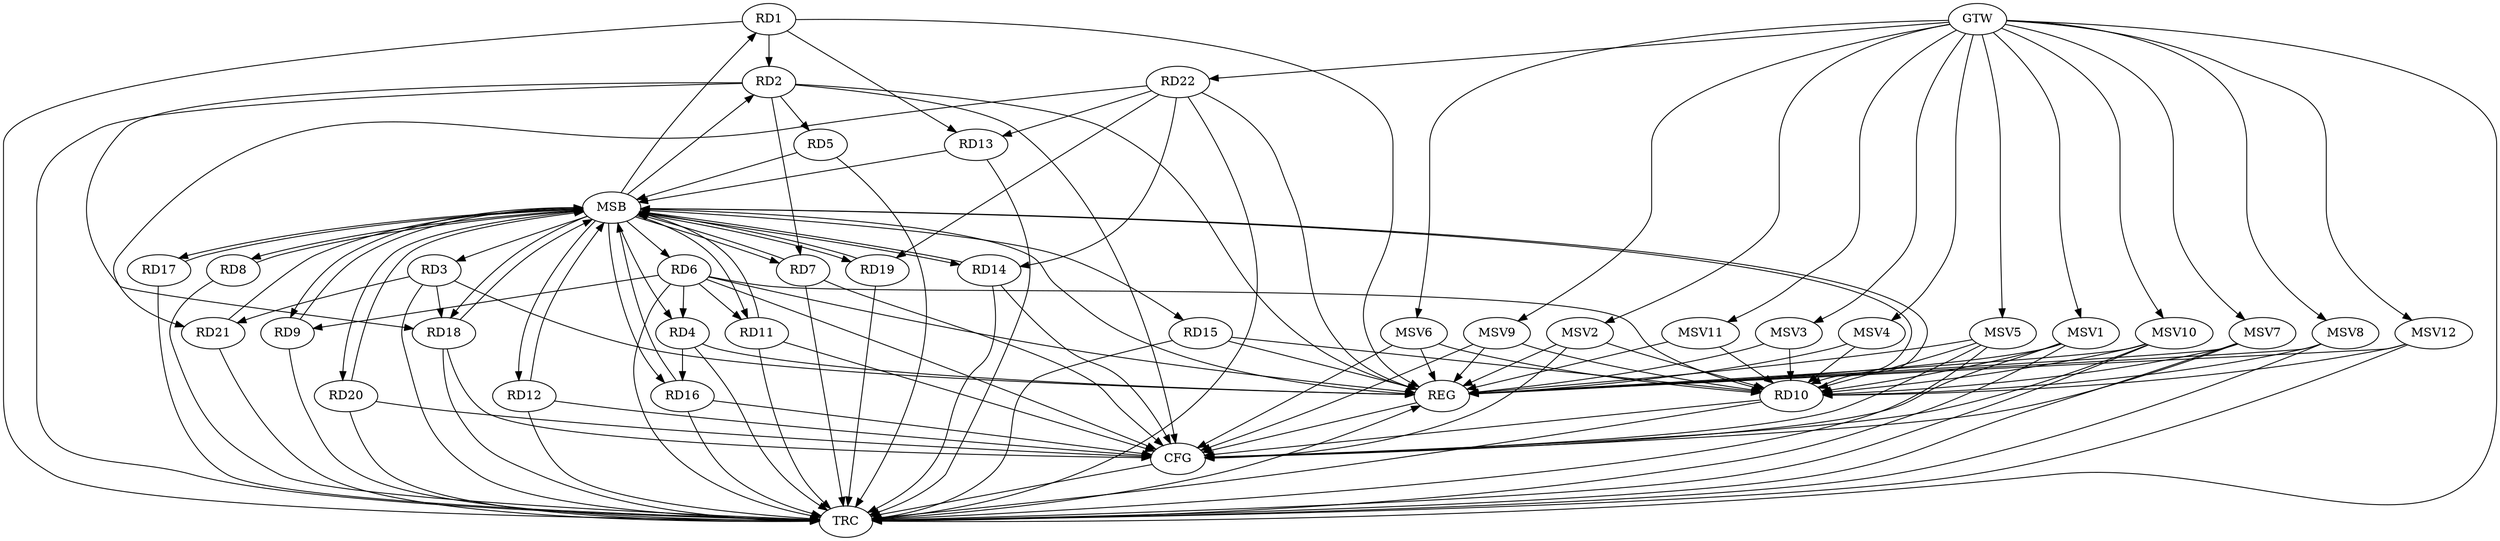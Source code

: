 strict digraph G {
  RD1 [ label="RD1" ];
  RD2 [ label="RD2" ];
  RD3 [ label="RD3" ];
  RD4 [ label="RD4" ];
  RD5 [ label="RD5" ];
  RD6 [ label="RD6" ];
  RD7 [ label="RD7" ];
  RD8 [ label="RD8" ];
  RD9 [ label="RD9" ];
  RD10 [ label="RD10" ];
  RD11 [ label="RD11" ];
  RD12 [ label="RD12" ];
  RD13 [ label="RD13" ];
  RD14 [ label="RD14" ];
  RD15 [ label="RD15" ];
  RD16 [ label="RD16" ];
  RD17 [ label="RD17" ];
  RD18 [ label="RD18" ];
  RD19 [ label="RD19" ];
  RD20 [ label="RD20" ];
  RD21 [ label="RD21" ];
  RD22 [ label="RD22" ];
  GTW [ label="GTW" ];
  REG [ label="REG" ];
  MSB [ label="MSB" ];
  CFG [ label="CFG" ];
  TRC [ label="TRC" ];
  MSV1 [ label="MSV1" ];
  MSV2 [ label="MSV2" ];
  MSV3 [ label="MSV3" ];
  MSV4 [ label="MSV4" ];
  MSV5 [ label="MSV5" ];
  MSV6 [ label="MSV6" ];
  MSV7 [ label="MSV7" ];
  MSV8 [ label="MSV8" ];
  MSV9 [ label="MSV9" ];
  MSV10 [ label="MSV10" ];
  MSV11 [ label="MSV11" ];
  MSV12 [ label="MSV12" ];
  RD1 -> RD2;
  RD1 -> RD13;
  RD2 -> RD5;
  RD2 -> RD7;
  RD2 -> RD18;
  RD3 -> RD18;
  RD3 -> RD21;
  RD6 -> RD4;
  RD4 -> RD16;
  RD6 -> RD9;
  RD6 -> RD10;
  RD6 -> RD11;
  RD15 -> RD10;
  RD22 -> RD13;
  RD22 -> RD14;
  RD22 -> RD19;
  RD22 -> RD21;
  GTW -> RD22;
  RD1 -> REG;
  RD2 -> REG;
  RD3 -> REG;
  RD4 -> REG;
  RD6 -> REG;
  RD15 -> REG;
  RD22 -> REG;
  RD5 -> MSB;
  MSB -> RD7;
  MSB -> RD8;
  MSB -> RD15;
  MSB -> RD17;
  MSB -> REG;
  RD7 -> MSB;
  MSB -> RD3;
  MSB -> RD6;
  MSB -> RD12;
  MSB -> RD20;
  RD8 -> MSB;
  RD9 -> MSB;
  MSB -> RD1;
  RD10 -> MSB;
  MSB -> RD2;
  MSB -> RD11;
  RD11 -> MSB;
  MSB -> RD16;
  MSB -> RD18;
  RD12 -> MSB;
  RD13 -> MSB;
  RD14 -> MSB;
  RD16 -> MSB;
  RD17 -> MSB;
  MSB -> RD4;
  MSB -> RD10;
  RD18 -> MSB;
  MSB -> RD9;
  RD19 -> MSB;
  RD20 -> MSB;
  MSB -> RD14;
  RD21 -> MSB;
  MSB -> RD19;
  RD7 -> CFG;
  RD16 -> CFG;
  RD2 -> CFG;
  RD10 -> CFG;
  RD12 -> CFG;
  RD14 -> CFG;
  RD6 -> CFG;
  RD11 -> CFG;
  RD18 -> CFG;
  RD20 -> CFG;
  REG -> CFG;
  RD1 -> TRC;
  RD2 -> TRC;
  RD3 -> TRC;
  RD4 -> TRC;
  RD5 -> TRC;
  RD6 -> TRC;
  RD7 -> TRC;
  RD8 -> TRC;
  RD9 -> TRC;
  RD10 -> TRC;
  RD11 -> TRC;
  RD12 -> TRC;
  RD13 -> TRC;
  RD14 -> TRC;
  RD15 -> TRC;
  RD16 -> TRC;
  RD17 -> TRC;
  RD18 -> TRC;
  RD19 -> TRC;
  RD20 -> TRC;
  RD21 -> TRC;
  RD22 -> TRC;
  GTW -> TRC;
  CFG -> TRC;
  TRC -> REG;
  MSV1 -> RD10;
  GTW -> MSV1;
  MSV1 -> REG;
  MSV1 -> TRC;
  MSV1 -> CFG;
  MSV2 -> RD10;
  MSV3 -> RD10;
  GTW -> MSV2;
  MSV2 -> REG;
  MSV2 -> CFG;
  GTW -> MSV3;
  MSV3 -> REG;
  MSV4 -> RD10;
  GTW -> MSV4;
  MSV4 -> REG;
  MSV5 -> RD10;
  GTW -> MSV5;
  MSV5 -> REG;
  MSV5 -> TRC;
  MSV5 -> CFG;
  MSV6 -> RD10;
  MSV7 -> RD10;
  MSV8 -> RD10;
  GTW -> MSV6;
  MSV6 -> REG;
  MSV6 -> CFG;
  GTW -> MSV7;
  MSV7 -> REG;
  MSV7 -> TRC;
  MSV7 -> CFG;
  GTW -> MSV8;
  MSV8 -> REG;
  MSV8 -> TRC;
  MSV9 -> RD10;
  GTW -> MSV9;
  MSV9 -> REG;
  MSV9 -> CFG;
  MSV10 -> RD10;
  GTW -> MSV10;
  MSV10 -> REG;
  MSV10 -> TRC;
  MSV10 -> CFG;
  MSV11 -> RD10;
  MSV12 -> RD10;
  GTW -> MSV11;
  MSV11 -> REG;
  GTW -> MSV12;
  MSV12 -> REG;
  MSV12 -> TRC;
}
